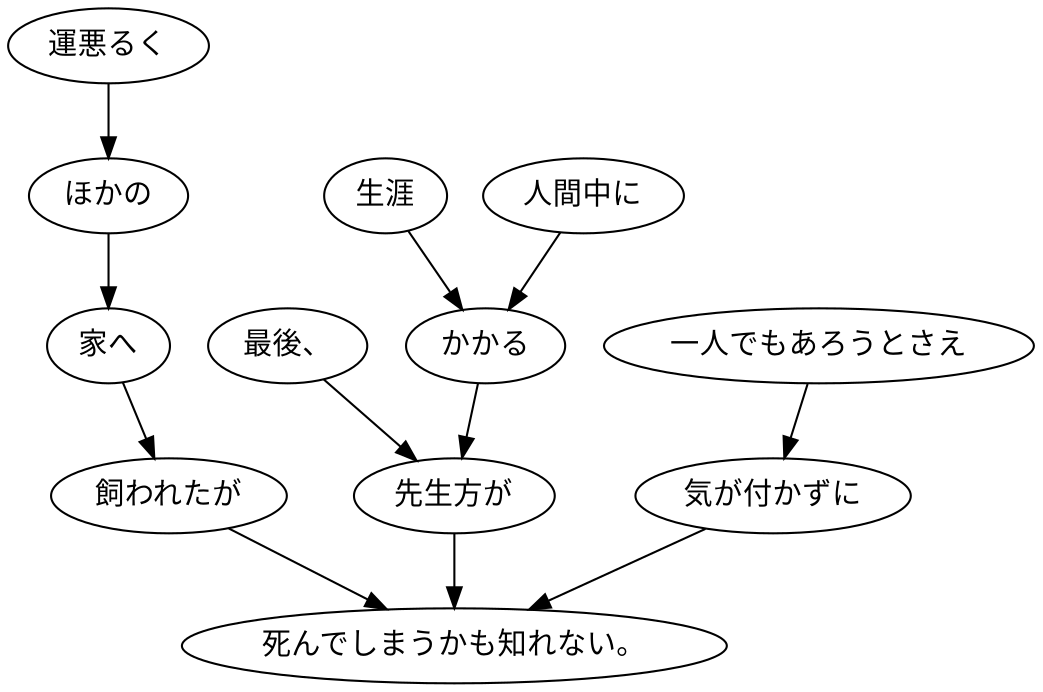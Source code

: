 digraph graph3742 {
	node0 [label="運悪るく"];
	node1 [label="ほかの"];
	node2 [label="家へ"];
	node3 [label="飼われたが"];
	node4 [label="最後、"];
	node5 [label="生涯"];
	node6 [label="人間中に"];
	node7 [label="かかる"];
	node8 [label="先生方が"];
	node9 [label="一人でもあろうとさえ"];
	node10 [label="気が付かずに"];
	node11 [label="死んでしまうかも知れない。"];
	node0 -> node1;
	node1 -> node2;
	node2 -> node3;
	node3 -> node11;
	node4 -> node8;
	node5 -> node7;
	node6 -> node7;
	node7 -> node8;
	node8 -> node11;
	node9 -> node10;
	node10 -> node11;
}
